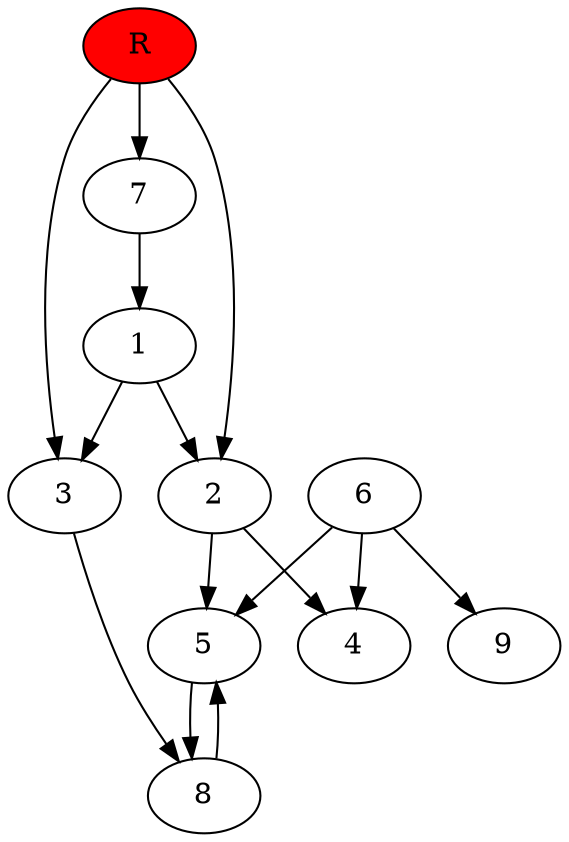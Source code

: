 digraph prb23821 {
	1
	2
	3
	4
	5
	6
	7
	8
	R [fillcolor="#ff0000" style=filled]
	1 -> 2
	1 -> 3
	2 -> 4
	2 -> 5
	3 -> 8
	5 -> 8
	6 -> 4
	6 -> 5
	6 -> 9
	7 -> 1
	8 -> 5
	R -> 2
	R -> 3
	R -> 7
}
